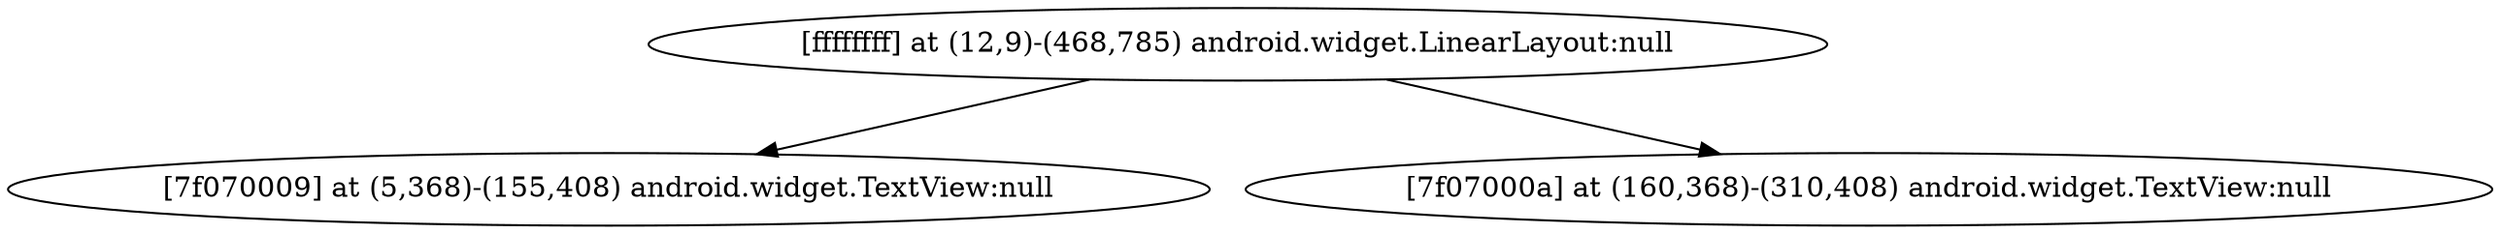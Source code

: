 strict digraph G {
  1 [ label="[ffffffff] at (12,9)-(468,785) android.widget.LinearLayout:null" ];
  2 [ label="[7f070009] at (5,368)-(155,408) android.widget.TextView:null" ];
  3 [ label="[7f07000a] at (160,368)-(310,408) android.widget.TextView:null" ];
  1 -> 2;
  1 -> 3;
}
